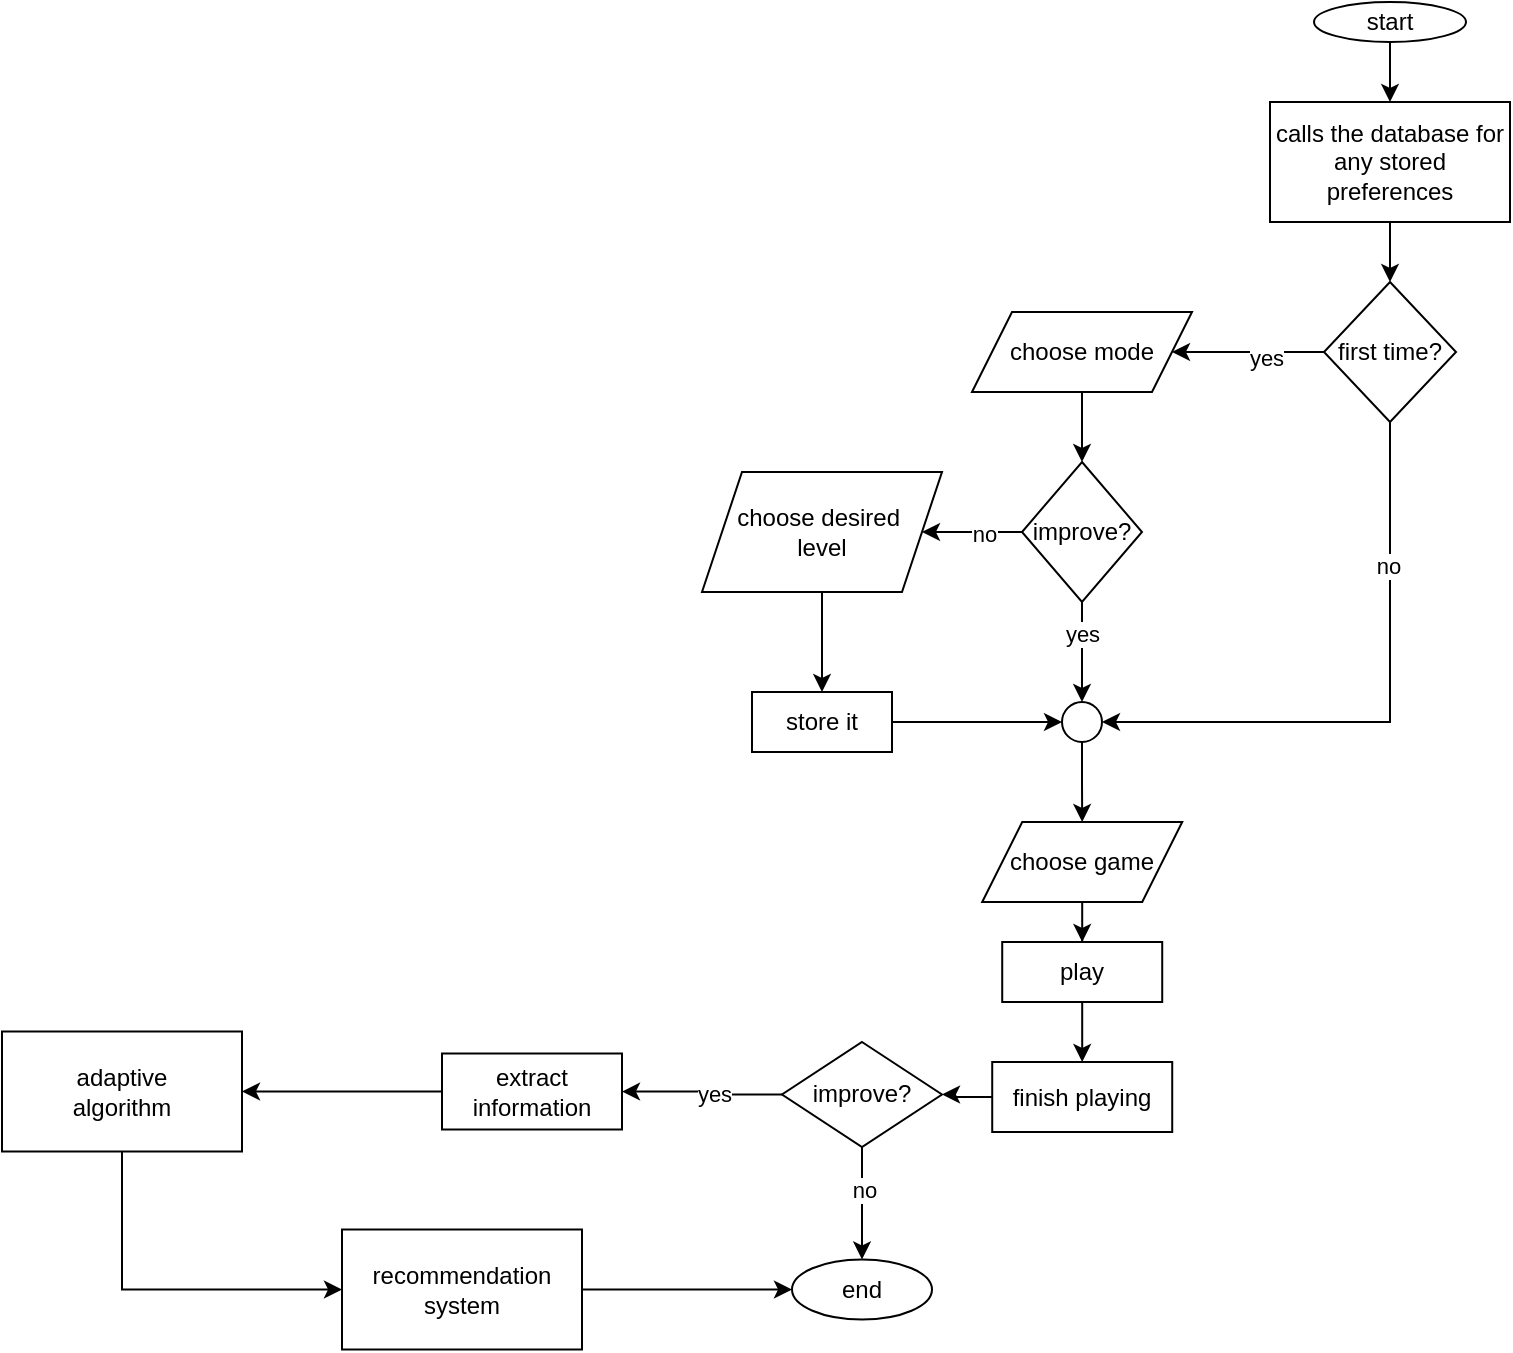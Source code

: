 <mxfile version="24.3.1" type="device">
  <diagram id="C5RBs43oDa-KdzZeNtuy" name="Page-1">
    <mxGraphModel dx="1762" dy="777" grid="1" gridSize="10" guides="1" tooltips="1" connect="1" arrows="1" fold="1" page="1" pageScale="1" pageWidth="827" pageHeight="1169" background="none" math="0" shadow="0">
      <root>
        <mxCell id="WIyWlLk6GJQsqaUBKTNV-0" />
        <mxCell id="WIyWlLk6GJQsqaUBKTNV-1" parent="WIyWlLk6GJQsqaUBKTNV-0" />
        <mxCell id="PsZ08qjPK9DX-5330K1q-2" style="edgeStyle=orthogonalEdgeStyle;rounded=0;orthogonalLoop=1;jettySize=auto;html=1;exitX=0.5;exitY=1;exitDx=0;exitDy=0;entryX=0.5;entryY=0;entryDx=0;entryDy=0;" parent="WIyWlLk6GJQsqaUBKTNV-1" source="PsZ08qjPK9DX-5330K1q-0" target="PsZ08qjPK9DX-5330K1q-3" edge="1">
          <mxGeometry relative="1" as="geometry">
            <mxPoint x="734" y="100" as="targetPoint" />
            <Array as="points">
              <mxPoint x="734" y="60" />
              <mxPoint x="734" y="60" />
            </Array>
          </mxGeometry>
        </mxCell>
        <mxCell id="PsZ08qjPK9DX-5330K1q-0" value="start" style="ellipse;whiteSpace=wrap;html=1;" parent="WIyWlLk6GJQsqaUBKTNV-1" vertex="1">
          <mxGeometry x="696" y="20" width="76" height="20" as="geometry" />
        </mxCell>
        <mxCell id="PsZ08qjPK9DX-5330K1q-8" value="" style="edgeStyle=orthogonalEdgeStyle;rounded=0;orthogonalLoop=1;jettySize=auto;html=1;" parent="WIyWlLk6GJQsqaUBKTNV-1" source="PsZ08qjPK9DX-5330K1q-3" target="PsZ08qjPK9DX-5330K1q-7" edge="1">
          <mxGeometry relative="1" as="geometry" />
        </mxCell>
        <mxCell id="PsZ08qjPK9DX-5330K1q-3" value="calls the database for any stored preferences" style="rounded=0;whiteSpace=wrap;html=1;" parent="WIyWlLk6GJQsqaUBKTNV-1" vertex="1">
          <mxGeometry x="674" y="70" width="120" height="60" as="geometry" />
        </mxCell>
        <mxCell id="PsZ08qjPK9DX-5330K1q-10" value="" style="edgeStyle=orthogonalEdgeStyle;rounded=0;orthogonalLoop=1;jettySize=auto;html=1;" parent="WIyWlLk6GJQsqaUBKTNV-1" source="PsZ08qjPK9DX-5330K1q-7" target="PsZ08qjPK9DX-5330K1q-9" edge="1">
          <mxGeometry relative="1" as="geometry" />
        </mxCell>
        <mxCell id="PsZ08qjPK9DX-5330K1q-11" value="yes" style="edgeLabel;html=1;align=center;verticalAlign=middle;resizable=0;points=[];" parent="PsZ08qjPK9DX-5330K1q-10" vertex="1" connectable="0">
          <mxGeometry x="-0.233" y="3" relative="1" as="geometry">
            <mxPoint as="offset" />
          </mxGeometry>
        </mxCell>
        <mxCell id="M4zPM8-xW-O6OLwoxhJK-4" style="edgeStyle=orthogonalEdgeStyle;rounded=0;orthogonalLoop=1;jettySize=auto;html=1;entryX=1;entryY=0.5;entryDx=0;entryDy=0;" edge="1" parent="WIyWlLk6GJQsqaUBKTNV-1" source="PsZ08qjPK9DX-5330K1q-7" target="M4zPM8-xW-O6OLwoxhJK-0">
          <mxGeometry relative="1" as="geometry">
            <Array as="points">
              <mxPoint x="734" y="380" />
            </Array>
          </mxGeometry>
        </mxCell>
        <mxCell id="M4zPM8-xW-O6OLwoxhJK-5" value="no" style="edgeLabel;html=1;align=center;verticalAlign=middle;resizable=0;points=[];" vertex="1" connectable="0" parent="M4zPM8-xW-O6OLwoxhJK-4">
          <mxGeometry x="-0.51" y="-1" relative="1" as="geometry">
            <mxPoint as="offset" />
          </mxGeometry>
        </mxCell>
        <mxCell id="PsZ08qjPK9DX-5330K1q-7" value="first time?" style="rhombus;whiteSpace=wrap;html=1;" parent="WIyWlLk6GJQsqaUBKTNV-1" vertex="1">
          <mxGeometry x="701" y="160" width="66" height="70" as="geometry" />
        </mxCell>
        <mxCell id="PsZ08qjPK9DX-5330K1q-13" value="" style="edgeStyle=orthogonalEdgeStyle;rounded=0;orthogonalLoop=1;jettySize=auto;html=1;" parent="WIyWlLk6GJQsqaUBKTNV-1" source="PsZ08qjPK9DX-5330K1q-9" target="PsZ08qjPK9DX-5330K1q-12" edge="1">
          <mxGeometry relative="1" as="geometry" />
        </mxCell>
        <mxCell id="PsZ08qjPK9DX-5330K1q-9" value="choose mode" style="shape=parallelogram;perimeter=parallelogramPerimeter;whiteSpace=wrap;html=1;fixedSize=1;" parent="WIyWlLk6GJQsqaUBKTNV-1" vertex="1">
          <mxGeometry x="525" y="175" width="110" height="40" as="geometry" />
        </mxCell>
        <mxCell id="PsZ08qjPK9DX-5330K1q-15" value="" style="edgeStyle=orthogonalEdgeStyle;rounded=0;orthogonalLoop=1;jettySize=auto;html=1;" parent="WIyWlLk6GJQsqaUBKTNV-1" source="PsZ08qjPK9DX-5330K1q-12" target="PsZ08qjPK9DX-5330K1q-14" edge="1">
          <mxGeometry relative="1" as="geometry" />
        </mxCell>
        <mxCell id="PsZ08qjPK9DX-5330K1q-16" value="no" style="edgeLabel;html=1;align=center;verticalAlign=middle;resizable=0;points=[];" parent="PsZ08qjPK9DX-5330K1q-15" vertex="1" connectable="0">
          <mxGeometry x="-0.212" y="1" relative="1" as="geometry">
            <mxPoint as="offset" />
          </mxGeometry>
        </mxCell>
        <mxCell id="M4zPM8-xW-O6OLwoxhJK-1" value="" style="edgeStyle=orthogonalEdgeStyle;rounded=0;orthogonalLoop=1;jettySize=auto;html=1;" edge="1" parent="WIyWlLk6GJQsqaUBKTNV-1" source="PsZ08qjPK9DX-5330K1q-12" target="M4zPM8-xW-O6OLwoxhJK-0">
          <mxGeometry relative="1" as="geometry" />
        </mxCell>
        <mxCell id="M4zPM8-xW-O6OLwoxhJK-2" value="yes" style="edgeLabel;html=1;align=center;verticalAlign=middle;resizable=0;points=[];" vertex="1" connectable="0" parent="M4zPM8-xW-O6OLwoxhJK-1">
          <mxGeometry x="-0.355" relative="1" as="geometry">
            <mxPoint as="offset" />
          </mxGeometry>
        </mxCell>
        <mxCell id="PsZ08qjPK9DX-5330K1q-12" value="improve?" style="rhombus;whiteSpace=wrap;html=1;" parent="WIyWlLk6GJQsqaUBKTNV-1" vertex="1">
          <mxGeometry x="550" y="250" width="60" height="70" as="geometry" />
        </mxCell>
        <mxCell id="M4zPM8-xW-O6OLwoxhJK-8" value="" style="edgeStyle=orthogonalEdgeStyle;rounded=0;orthogonalLoop=1;jettySize=auto;html=1;" edge="1" parent="WIyWlLk6GJQsqaUBKTNV-1" source="PsZ08qjPK9DX-5330K1q-14" target="PsZ08qjPK9DX-5330K1q-26">
          <mxGeometry relative="1" as="geometry" />
        </mxCell>
        <mxCell id="PsZ08qjPK9DX-5330K1q-14" value="choose desired&amp;nbsp;&lt;div&gt;level&lt;/div&gt;" style="shape=parallelogram;perimeter=parallelogramPerimeter;whiteSpace=wrap;html=1;fixedSize=1;" parent="WIyWlLk6GJQsqaUBKTNV-1" vertex="1">
          <mxGeometry x="390" y="255" width="120" height="60" as="geometry" />
        </mxCell>
        <mxCell id="PsZ08qjPK9DX-5330K1q-30" value="" style="edgeStyle=orthogonalEdgeStyle;rounded=0;orthogonalLoop=1;jettySize=auto;html=1;" parent="WIyWlLk6GJQsqaUBKTNV-1" source="PsZ08qjPK9DX-5330K1q-17" target="PsZ08qjPK9DX-5330K1q-29" edge="1">
          <mxGeometry relative="1" as="geometry" />
        </mxCell>
        <mxCell id="PsZ08qjPK9DX-5330K1q-17" value="choose game" style="shape=parallelogram;perimeter=parallelogramPerimeter;whiteSpace=wrap;html=1;fixedSize=1;" parent="WIyWlLk6GJQsqaUBKTNV-1" vertex="1">
          <mxGeometry x="530.11" y="430" width="100" height="40" as="geometry" />
        </mxCell>
        <mxCell id="M4zPM8-xW-O6OLwoxhJK-9" style="edgeStyle=orthogonalEdgeStyle;rounded=0;orthogonalLoop=1;jettySize=auto;html=1;entryX=0;entryY=0.5;entryDx=0;entryDy=0;" edge="1" parent="WIyWlLk6GJQsqaUBKTNV-1" source="PsZ08qjPK9DX-5330K1q-26" target="M4zPM8-xW-O6OLwoxhJK-0">
          <mxGeometry relative="1" as="geometry" />
        </mxCell>
        <mxCell id="PsZ08qjPK9DX-5330K1q-26" value="store it" style="rounded=0;whiteSpace=wrap;html=1;" parent="WIyWlLk6GJQsqaUBKTNV-1" vertex="1">
          <mxGeometry x="415" y="365" width="70" height="30" as="geometry" />
        </mxCell>
        <mxCell id="PsZ08qjPK9DX-5330K1q-32" value="" style="edgeStyle=orthogonalEdgeStyle;rounded=0;orthogonalLoop=1;jettySize=auto;html=1;" parent="WIyWlLk6GJQsqaUBKTNV-1" source="PsZ08qjPK9DX-5330K1q-29" target="PsZ08qjPK9DX-5330K1q-31" edge="1">
          <mxGeometry relative="1" as="geometry" />
        </mxCell>
        <mxCell id="PsZ08qjPK9DX-5330K1q-29" value="play" style="whiteSpace=wrap;html=1;" parent="WIyWlLk6GJQsqaUBKTNV-1" vertex="1">
          <mxGeometry x="540.11" y="490" width="80" height="30" as="geometry" />
        </mxCell>
        <mxCell id="M4zPM8-xW-O6OLwoxhJK-7" value="" style="edgeStyle=orthogonalEdgeStyle;rounded=0;orthogonalLoop=1;jettySize=auto;html=1;" edge="1" parent="WIyWlLk6GJQsqaUBKTNV-1" source="PsZ08qjPK9DX-5330K1q-31" target="PsZ08qjPK9DX-5330K1q-33">
          <mxGeometry relative="1" as="geometry" />
        </mxCell>
        <mxCell id="PsZ08qjPK9DX-5330K1q-31" value="finish playing" style="whiteSpace=wrap;html=1;" parent="WIyWlLk6GJQsqaUBKTNV-1" vertex="1">
          <mxGeometry x="535.11" y="550" width="90" height="35" as="geometry" />
        </mxCell>
        <mxCell id="PsZ08qjPK9DX-5330K1q-39" value="" style="edgeStyle=orthogonalEdgeStyle;rounded=0;orthogonalLoop=1;jettySize=auto;html=1;" parent="WIyWlLk6GJQsqaUBKTNV-1" source="PsZ08qjPK9DX-5330K1q-33" target="PsZ08qjPK9DX-5330K1q-35" edge="1">
          <mxGeometry relative="1" as="geometry" />
        </mxCell>
        <mxCell id="PsZ08qjPK9DX-5330K1q-40" value="no" style="edgeLabel;html=1;align=center;verticalAlign=middle;resizable=0;points=[];" parent="PsZ08qjPK9DX-5330K1q-39" vertex="1" connectable="0">
          <mxGeometry x="-0.227" y="1" relative="1" as="geometry">
            <mxPoint as="offset" />
          </mxGeometry>
        </mxCell>
        <mxCell id="PsZ08qjPK9DX-5330K1q-42" value="" style="edgeStyle=orthogonalEdgeStyle;rounded=0;orthogonalLoop=1;jettySize=auto;html=1;" parent="WIyWlLk6GJQsqaUBKTNV-1" source="PsZ08qjPK9DX-5330K1q-33" target="PsZ08qjPK9DX-5330K1q-41" edge="1">
          <mxGeometry relative="1" as="geometry" />
        </mxCell>
        <mxCell id="PsZ08qjPK9DX-5330K1q-43" value="yes" style="edgeLabel;html=1;align=center;verticalAlign=middle;resizable=0;points=[];" parent="PsZ08qjPK9DX-5330K1q-42" vertex="1" connectable="0">
          <mxGeometry x="-0.149" relative="1" as="geometry">
            <mxPoint y="-1" as="offset" />
          </mxGeometry>
        </mxCell>
        <mxCell id="PsZ08qjPK9DX-5330K1q-33" value="improve?" style="rhombus;whiteSpace=wrap;html=1;" parent="WIyWlLk6GJQsqaUBKTNV-1" vertex="1">
          <mxGeometry x="430" y="540" width="80" height="52.5" as="geometry" />
        </mxCell>
        <mxCell id="PsZ08qjPK9DX-5330K1q-35" value="end" style="ellipse;whiteSpace=wrap;html=1;" parent="WIyWlLk6GJQsqaUBKTNV-1" vertex="1">
          <mxGeometry x="435" y="648.75" width="70" height="30" as="geometry" />
        </mxCell>
        <mxCell id="M4zPM8-xW-O6OLwoxhJK-12" value="" style="edgeStyle=orthogonalEdgeStyle;rounded=0;orthogonalLoop=1;jettySize=auto;html=1;" edge="1" parent="WIyWlLk6GJQsqaUBKTNV-1" source="PsZ08qjPK9DX-5330K1q-41" target="PsZ08qjPK9DX-5330K1q-45">
          <mxGeometry relative="1" as="geometry" />
        </mxCell>
        <mxCell id="PsZ08qjPK9DX-5330K1q-41" value="extract&lt;div&gt;information&lt;/div&gt;" style="whiteSpace=wrap;html=1;" parent="WIyWlLk6GJQsqaUBKTNV-1" vertex="1">
          <mxGeometry x="260" y="545.75" width="90" height="38" as="geometry" />
        </mxCell>
        <mxCell id="M4zPM8-xW-O6OLwoxhJK-11" value="" style="edgeStyle=orthogonalEdgeStyle;rounded=0;orthogonalLoop=1;jettySize=auto;html=1;" edge="1" parent="WIyWlLk6GJQsqaUBKTNV-1" source="PsZ08qjPK9DX-5330K1q-44" target="PsZ08qjPK9DX-5330K1q-35">
          <mxGeometry relative="1" as="geometry" />
        </mxCell>
        <mxCell id="PsZ08qjPK9DX-5330K1q-44" value="recommendation&lt;div&gt;system&lt;/div&gt;" style="rounded=0;whiteSpace=wrap;html=1;" parent="WIyWlLk6GJQsqaUBKTNV-1" vertex="1">
          <mxGeometry x="210" y="633.75" width="120" height="60" as="geometry" />
        </mxCell>
        <mxCell id="M4zPM8-xW-O6OLwoxhJK-18" style="edgeStyle=orthogonalEdgeStyle;rounded=0;orthogonalLoop=1;jettySize=auto;html=1;entryX=0;entryY=0.5;entryDx=0;entryDy=0;" edge="1" parent="WIyWlLk6GJQsqaUBKTNV-1" source="PsZ08qjPK9DX-5330K1q-45" target="PsZ08qjPK9DX-5330K1q-44">
          <mxGeometry relative="1" as="geometry">
            <Array as="points">
              <mxPoint x="100" y="664" />
            </Array>
          </mxGeometry>
        </mxCell>
        <mxCell id="PsZ08qjPK9DX-5330K1q-45" value="adaptive&lt;div&gt;algorithm&lt;/div&gt;" style="rounded=0;whiteSpace=wrap;html=1;" parent="WIyWlLk6GJQsqaUBKTNV-1" vertex="1">
          <mxGeometry x="40" y="534.75" width="120" height="60" as="geometry" />
        </mxCell>
        <mxCell id="M4zPM8-xW-O6OLwoxhJK-3" value="" style="edgeStyle=orthogonalEdgeStyle;rounded=0;orthogonalLoop=1;jettySize=auto;html=1;" edge="1" parent="WIyWlLk6GJQsqaUBKTNV-1" source="M4zPM8-xW-O6OLwoxhJK-0" target="PsZ08qjPK9DX-5330K1q-17">
          <mxGeometry relative="1" as="geometry" />
        </mxCell>
        <mxCell id="M4zPM8-xW-O6OLwoxhJK-0" value="" style="ellipse;whiteSpace=wrap;html=1;aspect=fixed;" vertex="1" parent="WIyWlLk6GJQsqaUBKTNV-1">
          <mxGeometry x="570" y="370" width="20" height="20" as="geometry" />
        </mxCell>
      </root>
    </mxGraphModel>
  </diagram>
</mxfile>
